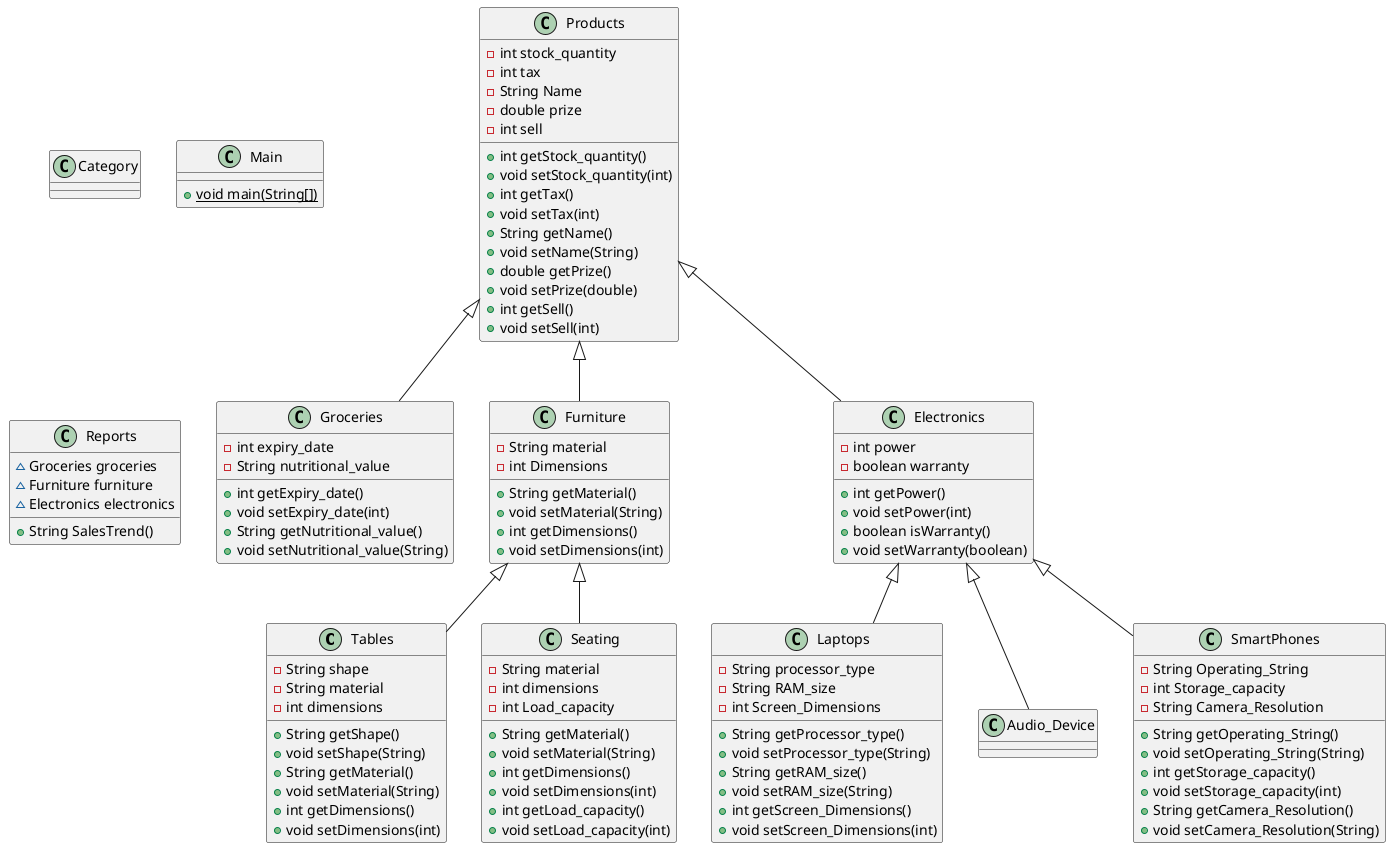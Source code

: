 @startuml
class Tables {
- String shape
- String material
- int dimensions
+ String getShape()
+ void setShape(String)
+ String getMaterial()
+ void setMaterial(String)
+ int getDimensions()
+ void setDimensions(int)
}
class Category {
}
class Seating {
- String material
- int dimensions
- int Load_capacity
+ String getMaterial()
+ void setMaterial(String)
+ int getDimensions()
+ void setDimensions(int)
+ int getLoad_capacity()
+ void setLoad_capacity(int)
}
class Laptops {
- String processor_type
- String RAM_size
- int Screen_Dimensions
+ String getProcessor_type()
+ void setProcessor_type(String)
+ String getRAM_size()
+ void setRAM_size(String)
+ int getScreen_Dimensions()
+ void setScreen_Dimensions(int)
}
class Main {
+ {static} void main(String[])
}
class Audio_Device {
}
class Products {
- int stock_quantity
- int tax
- String Name
- double prize
- int sell
+ int getStock_quantity()
+ void setStock_quantity(int)
+ int getTax()
+ void setTax(int)
+ String getName()
+ void setName(String)
+ double getPrize()
+ void setPrize(double)
+ int getSell()
+ void setSell(int)
}
class Reports {
~ Groceries groceries
~ Furniture furniture
~ Electronics electronics
+ String SalesTrend()
}
class Groceries {
- int expiry_date
- String nutritional_value
+ int getExpiry_date()
+ void setExpiry_date(int)
+ String getNutritional_value()
+ void setNutritional_value(String)
}
class Furniture {
- String material
- int Dimensions
+ String getMaterial()
+ void setMaterial(String)
+ int getDimensions()
+ void setDimensions(int)
}
class Electronics {
- int power
- boolean warranty
+ int getPower()
+ void setPower(int)
+ boolean isWarranty()
+ void setWarranty(boolean)
}
class SmartPhones {
- String Operating_String
- int Storage_capacity
- String Camera_Resolution
+ String getOperating_String()
+ void setOperating_String(String)
+ int getStorage_capacity()
+ void setStorage_capacity(int)
+ String getCamera_Resolution()
+ void setCamera_Resolution(String)
}


Furniture <|-- Tables
Furniture <|-- Seating
Electronics <|-- Laptops
Electronics <|-- Audio_Device
Products <|-- Groceries
Products <|-- Furniture
Products <|-- Electronics
Electronics <|-- SmartPhones
@enduml